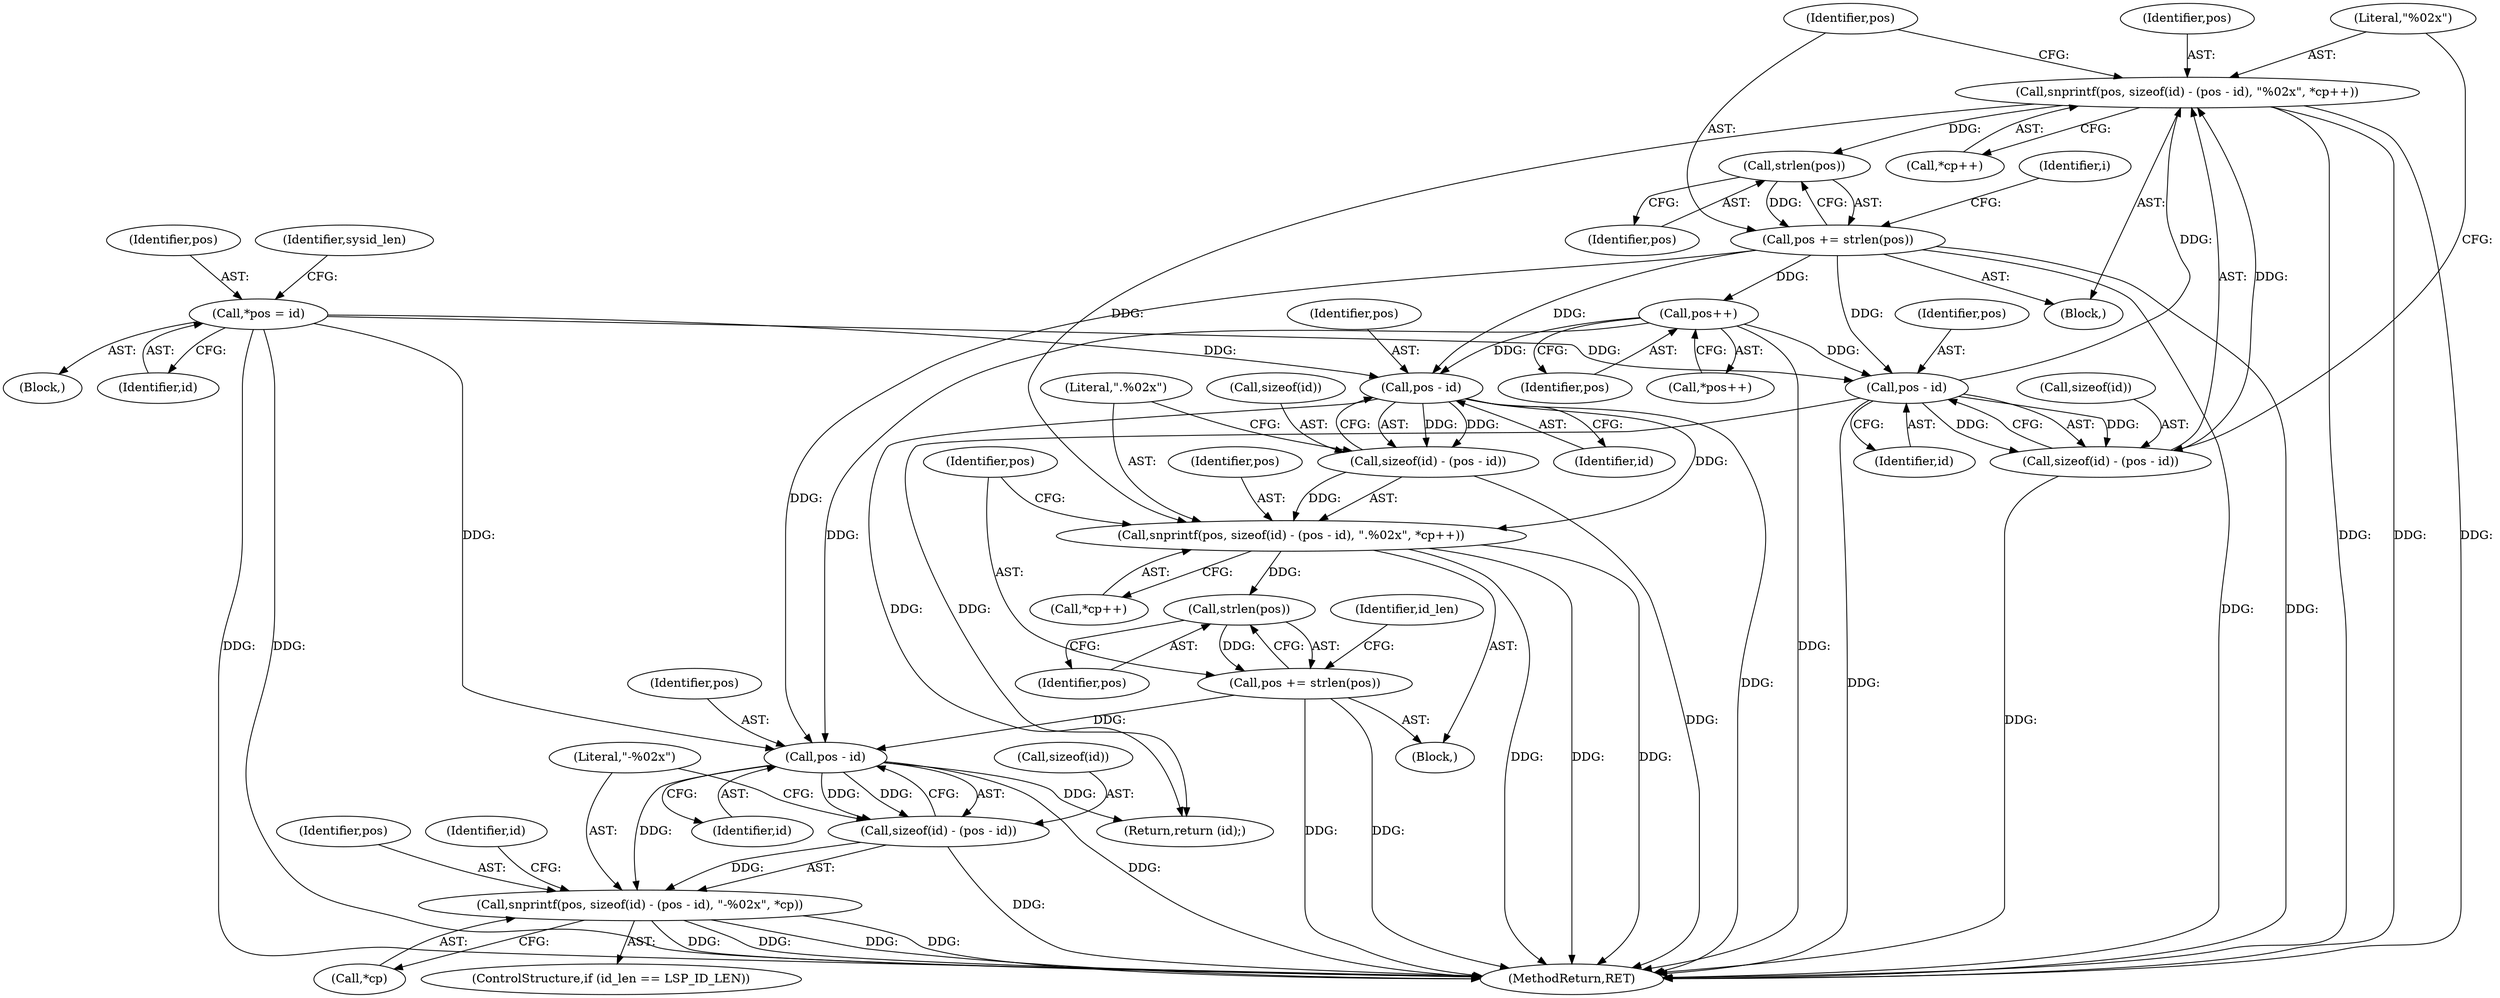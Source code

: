 digraph "0_tcpdump_571a6f33f47e7a2394fa08f925e534135c29cf1e@API" {
"1000185" [label="(Call,snprintf(pos, sizeof(id) - (pos - id), \"-%02x\", *cp))"];
"1000190" [label="(Call,pos - id)"];
"1000177" [label="(Call,pos += strlen(pos))"];
"1000179" [label="(Call,strlen(pos))"];
"1000165" [label="(Call,snprintf(pos, sizeof(id) - (pos - id), \".%02x\", *cp++))"];
"1000170" [label="(Call,pos - id)"];
"1000107" [label="(Call,*pos = id)"];
"1000157" [label="(Call,pos++)"];
"1000143" [label="(Call,pos += strlen(pos))"];
"1000145" [label="(Call,strlen(pos))"];
"1000131" [label="(Call,snprintf(pos, sizeof(id) - (pos - id), \"%02x\", *cp++))"];
"1000136" [label="(Call,pos - id)"];
"1000133" [label="(Call,sizeof(id) - (pos - id))"];
"1000167" [label="(Call,sizeof(id) - (pos - id))"];
"1000187" [label="(Call,sizeof(id) - (pos - id))"];
"1000197" [label="(Identifier,id)"];
"1000166" [label="(Identifier,pos)"];
"1000139" [label="(Literal,\"%02x\")"];
"1000188" [label="(Call,sizeof(id))"];
"1000198" [label="(MethodReturn,RET)"];
"1000196" [label="(Return,return (id);)"];
"1000191" [label="(Identifier,pos)"];
"1000186" [label="(Identifier,pos)"];
"1000177" [label="(Call,pos += strlen(pos))"];
"1000143" [label="(Call,pos += strlen(pos))"];
"1000194" [label="(Call,*cp)"];
"1000167" [label="(Call,sizeof(id) - (pos - id))"];
"1000130" [label="(Block,)"];
"1000137" [label="(Identifier,pos)"];
"1000180" [label="(Identifier,pos)"];
"1000157" [label="(Call,pos++)"];
"1000109" [label="(Identifier,id)"];
"1000171" [label="(Identifier,pos)"];
"1000140" [label="(Call,*cp++)"];
"1000165" [label="(Call,snprintf(pos, sizeof(id) - (pos - id), \".%02x\", *cp++))"];
"1000190" [label="(Call,pos - id)"];
"1000156" [label="(Call,*pos++)"];
"1000164" [label="(Block,)"];
"1000136" [label="(Call,pos - id)"];
"1000138" [label="(Identifier,id)"];
"1000108" [label="(Identifier,pos)"];
"1000146" [label="(Identifier,pos)"];
"1000183" [label="(Identifier,id_len)"];
"1000178" [label="(Identifier,pos)"];
"1000133" [label="(Call,sizeof(id) - (pos - id))"];
"1000131" [label="(Call,snprintf(pos, sizeof(id) - (pos - id), \"%02x\", *cp++))"];
"1000107" [label="(Call,*pos = id)"];
"1000187" [label="(Call,sizeof(id) - (pos - id))"];
"1000112" [label="(Identifier,sysid_len)"];
"1000168" [label="(Call,sizeof(id))"];
"1000103" [label="(Block,)"];
"1000179" [label="(Call,strlen(pos))"];
"1000134" [label="(Call,sizeof(id))"];
"1000192" [label="(Identifier,id)"];
"1000174" [label="(Call,*cp++)"];
"1000170" [label="(Call,pos - id)"];
"1000132" [label="(Identifier,pos)"];
"1000173" [label="(Literal,\".%02x\")"];
"1000145" [label="(Call,strlen(pos))"];
"1000150" [label="(Identifier,i)"];
"1000172" [label="(Identifier,id)"];
"1000185" [label="(Call,snprintf(pos, sizeof(id) - (pos - id), \"-%02x\", *cp))"];
"1000158" [label="(Identifier,pos)"];
"1000193" [label="(Literal,\"-%02x\")"];
"1000181" [label="(ControlStructure,if (id_len == LSP_ID_LEN))"];
"1000144" [label="(Identifier,pos)"];
"1000185" -> "1000181"  [label="AST: "];
"1000185" -> "1000194"  [label="CFG: "];
"1000186" -> "1000185"  [label="AST: "];
"1000187" -> "1000185"  [label="AST: "];
"1000193" -> "1000185"  [label="AST: "];
"1000194" -> "1000185"  [label="AST: "];
"1000197" -> "1000185"  [label="CFG: "];
"1000185" -> "1000198"  [label="DDG: "];
"1000185" -> "1000198"  [label="DDG: "];
"1000185" -> "1000198"  [label="DDG: "];
"1000185" -> "1000198"  [label="DDG: "];
"1000190" -> "1000185"  [label="DDG: "];
"1000187" -> "1000185"  [label="DDG: "];
"1000190" -> "1000187"  [label="AST: "];
"1000190" -> "1000192"  [label="CFG: "];
"1000191" -> "1000190"  [label="AST: "];
"1000192" -> "1000190"  [label="AST: "];
"1000187" -> "1000190"  [label="CFG: "];
"1000190" -> "1000198"  [label="DDG: "];
"1000190" -> "1000187"  [label="DDG: "];
"1000190" -> "1000187"  [label="DDG: "];
"1000177" -> "1000190"  [label="DDG: "];
"1000107" -> "1000190"  [label="DDG: "];
"1000157" -> "1000190"  [label="DDG: "];
"1000143" -> "1000190"  [label="DDG: "];
"1000190" -> "1000196"  [label="DDG: "];
"1000177" -> "1000164"  [label="AST: "];
"1000177" -> "1000179"  [label="CFG: "];
"1000178" -> "1000177"  [label="AST: "];
"1000179" -> "1000177"  [label="AST: "];
"1000183" -> "1000177"  [label="CFG: "];
"1000177" -> "1000198"  [label="DDG: "];
"1000177" -> "1000198"  [label="DDG: "];
"1000179" -> "1000177"  [label="DDG: "];
"1000179" -> "1000180"  [label="CFG: "];
"1000180" -> "1000179"  [label="AST: "];
"1000165" -> "1000179"  [label="DDG: "];
"1000165" -> "1000164"  [label="AST: "];
"1000165" -> "1000174"  [label="CFG: "];
"1000166" -> "1000165"  [label="AST: "];
"1000167" -> "1000165"  [label="AST: "];
"1000173" -> "1000165"  [label="AST: "];
"1000174" -> "1000165"  [label="AST: "];
"1000178" -> "1000165"  [label="CFG: "];
"1000165" -> "1000198"  [label="DDG: "];
"1000165" -> "1000198"  [label="DDG: "];
"1000165" -> "1000198"  [label="DDG: "];
"1000170" -> "1000165"  [label="DDG: "];
"1000167" -> "1000165"  [label="DDG: "];
"1000131" -> "1000165"  [label="DDG: "];
"1000170" -> "1000167"  [label="AST: "];
"1000170" -> "1000172"  [label="CFG: "];
"1000171" -> "1000170"  [label="AST: "];
"1000172" -> "1000170"  [label="AST: "];
"1000167" -> "1000170"  [label="CFG: "];
"1000170" -> "1000198"  [label="DDG: "];
"1000170" -> "1000167"  [label="DDG: "];
"1000170" -> "1000167"  [label="DDG: "];
"1000107" -> "1000170"  [label="DDG: "];
"1000157" -> "1000170"  [label="DDG: "];
"1000143" -> "1000170"  [label="DDG: "];
"1000170" -> "1000196"  [label="DDG: "];
"1000107" -> "1000103"  [label="AST: "];
"1000107" -> "1000109"  [label="CFG: "];
"1000108" -> "1000107"  [label="AST: "];
"1000109" -> "1000107"  [label="AST: "];
"1000112" -> "1000107"  [label="CFG: "];
"1000107" -> "1000198"  [label="DDG: "];
"1000107" -> "1000198"  [label="DDG: "];
"1000107" -> "1000136"  [label="DDG: "];
"1000157" -> "1000156"  [label="AST: "];
"1000157" -> "1000158"  [label="CFG: "];
"1000158" -> "1000157"  [label="AST: "];
"1000156" -> "1000157"  [label="CFG: "];
"1000157" -> "1000198"  [label="DDG: "];
"1000157" -> "1000136"  [label="DDG: "];
"1000143" -> "1000157"  [label="DDG: "];
"1000143" -> "1000130"  [label="AST: "];
"1000143" -> "1000145"  [label="CFG: "];
"1000144" -> "1000143"  [label="AST: "];
"1000145" -> "1000143"  [label="AST: "];
"1000150" -> "1000143"  [label="CFG: "];
"1000143" -> "1000198"  [label="DDG: "];
"1000143" -> "1000198"  [label="DDG: "];
"1000143" -> "1000136"  [label="DDG: "];
"1000145" -> "1000143"  [label="DDG: "];
"1000145" -> "1000146"  [label="CFG: "];
"1000146" -> "1000145"  [label="AST: "];
"1000131" -> "1000145"  [label="DDG: "];
"1000131" -> "1000130"  [label="AST: "];
"1000131" -> "1000140"  [label="CFG: "];
"1000132" -> "1000131"  [label="AST: "];
"1000133" -> "1000131"  [label="AST: "];
"1000139" -> "1000131"  [label="AST: "];
"1000140" -> "1000131"  [label="AST: "];
"1000144" -> "1000131"  [label="CFG: "];
"1000131" -> "1000198"  [label="DDG: "];
"1000131" -> "1000198"  [label="DDG: "];
"1000131" -> "1000198"  [label="DDG: "];
"1000136" -> "1000131"  [label="DDG: "];
"1000133" -> "1000131"  [label="DDG: "];
"1000136" -> "1000133"  [label="AST: "];
"1000136" -> "1000138"  [label="CFG: "];
"1000137" -> "1000136"  [label="AST: "];
"1000138" -> "1000136"  [label="AST: "];
"1000133" -> "1000136"  [label="CFG: "];
"1000136" -> "1000198"  [label="DDG: "];
"1000136" -> "1000133"  [label="DDG: "];
"1000136" -> "1000133"  [label="DDG: "];
"1000136" -> "1000196"  [label="DDG: "];
"1000134" -> "1000133"  [label="AST: "];
"1000139" -> "1000133"  [label="CFG: "];
"1000133" -> "1000198"  [label="DDG: "];
"1000168" -> "1000167"  [label="AST: "];
"1000173" -> "1000167"  [label="CFG: "];
"1000167" -> "1000198"  [label="DDG: "];
"1000188" -> "1000187"  [label="AST: "];
"1000193" -> "1000187"  [label="CFG: "];
"1000187" -> "1000198"  [label="DDG: "];
}
